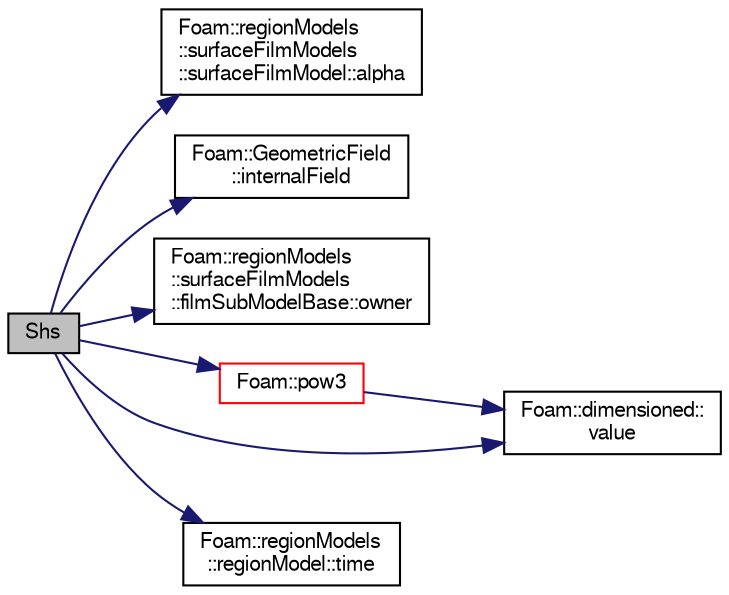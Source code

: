 digraph "Shs"
{
  bgcolor="transparent";
  edge [fontname="FreeSans",fontsize="10",labelfontname="FreeSans",labelfontsize="10"];
  node [fontname="FreeSans",fontsize="10",shape=record];
  rankdir="LR";
  Node12 [label="Shs",height=0.2,width=0.4,color="black", fillcolor="grey75", style="filled", fontcolor="black"];
  Node12 -> Node13 [color="midnightblue",fontsize="10",style="solid",fontname="FreeSans"];
  Node13 [label="Foam::regionModels\l::surfaceFilmModels\l::surfaceFilmModel::alpha",height=0.2,width=0.4,color="black",URL="$a29178.html#a1cfd8f7adf521ce56d08ee58de5d2540",tooltip="Return the film coverage, 1 = covered, 0 = uncovered / []. "];
  Node12 -> Node14 [color="midnightblue",fontsize="10",style="solid",fontname="FreeSans"];
  Node14 [label="Foam::GeometricField\l::internalField",height=0.2,width=0.4,color="black",URL="$a22434.html#a9536140d36d69bbac40496f6b817aa0a",tooltip="Return internal field. "];
  Node12 -> Node15 [color="midnightblue",fontsize="10",style="solid",fontname="FreeSans"];
  Node15 [label="Foam::regionModels\l::surfaceFilmModels\l::filmSubModelBase::owner",height=0.2,width=0.4,color="black",URL="$a29050.html#a9002aeea87356bb78bf0dabcf1f745d8",tooltip="Return const access to the owner surface film model. "];
  Node12 -> Node16 [color="midnightblue",fontsize="10",style="solid",fontname="FreeSans"];
  Node16 [label="Foam::pow3",height=0.2,width=0.4,color="red",URL="$a21124.html#a2e8f5d970ee4fb466536c3c46bae91fe"];
  Node16 -> Node19 [color="midnightblue",fontsize="10",style="solid",fontname="FreeSans"];
  Node19 [label="Foam::dimensioned::\lvalue",height=0.2,width=0.4,color="black",URL="$a26366.html#a7948200a26c85fc3a83ffa510a91d668",tooltip="Return const reference to value. "];
  Node12 -> Node20 [color="midnightblue",fontsize="10",style="solid",fontname="FreeSans"];
  Node20 [label="Foam::regionModels\l::regionModel::time",height=0.2,width=0.4,color="black",URL="$a28998.html#a1ed86245b170b9f651f62650b1827500",tooltip="Return the reference to the time database. "];
  Node12 -> Node19 [color="midnightblue",fontsize="10",style="solid",fontname="FreeSans"];
}
